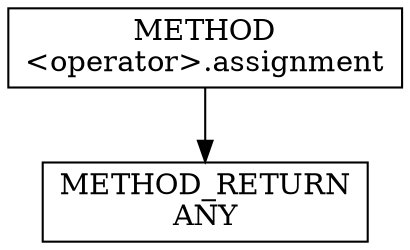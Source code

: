 digraph "&lt;operator&gt;.assignment" {  
node [shape="rect"];  
"111669149745" [label = <METHOD<BR/>&lt;operator&gt;.assignment> ]
"128849018929" [label = <METHOD_RETURN<BR/>ANY> ]
  "111669149745" -> "128849018929" 
}
